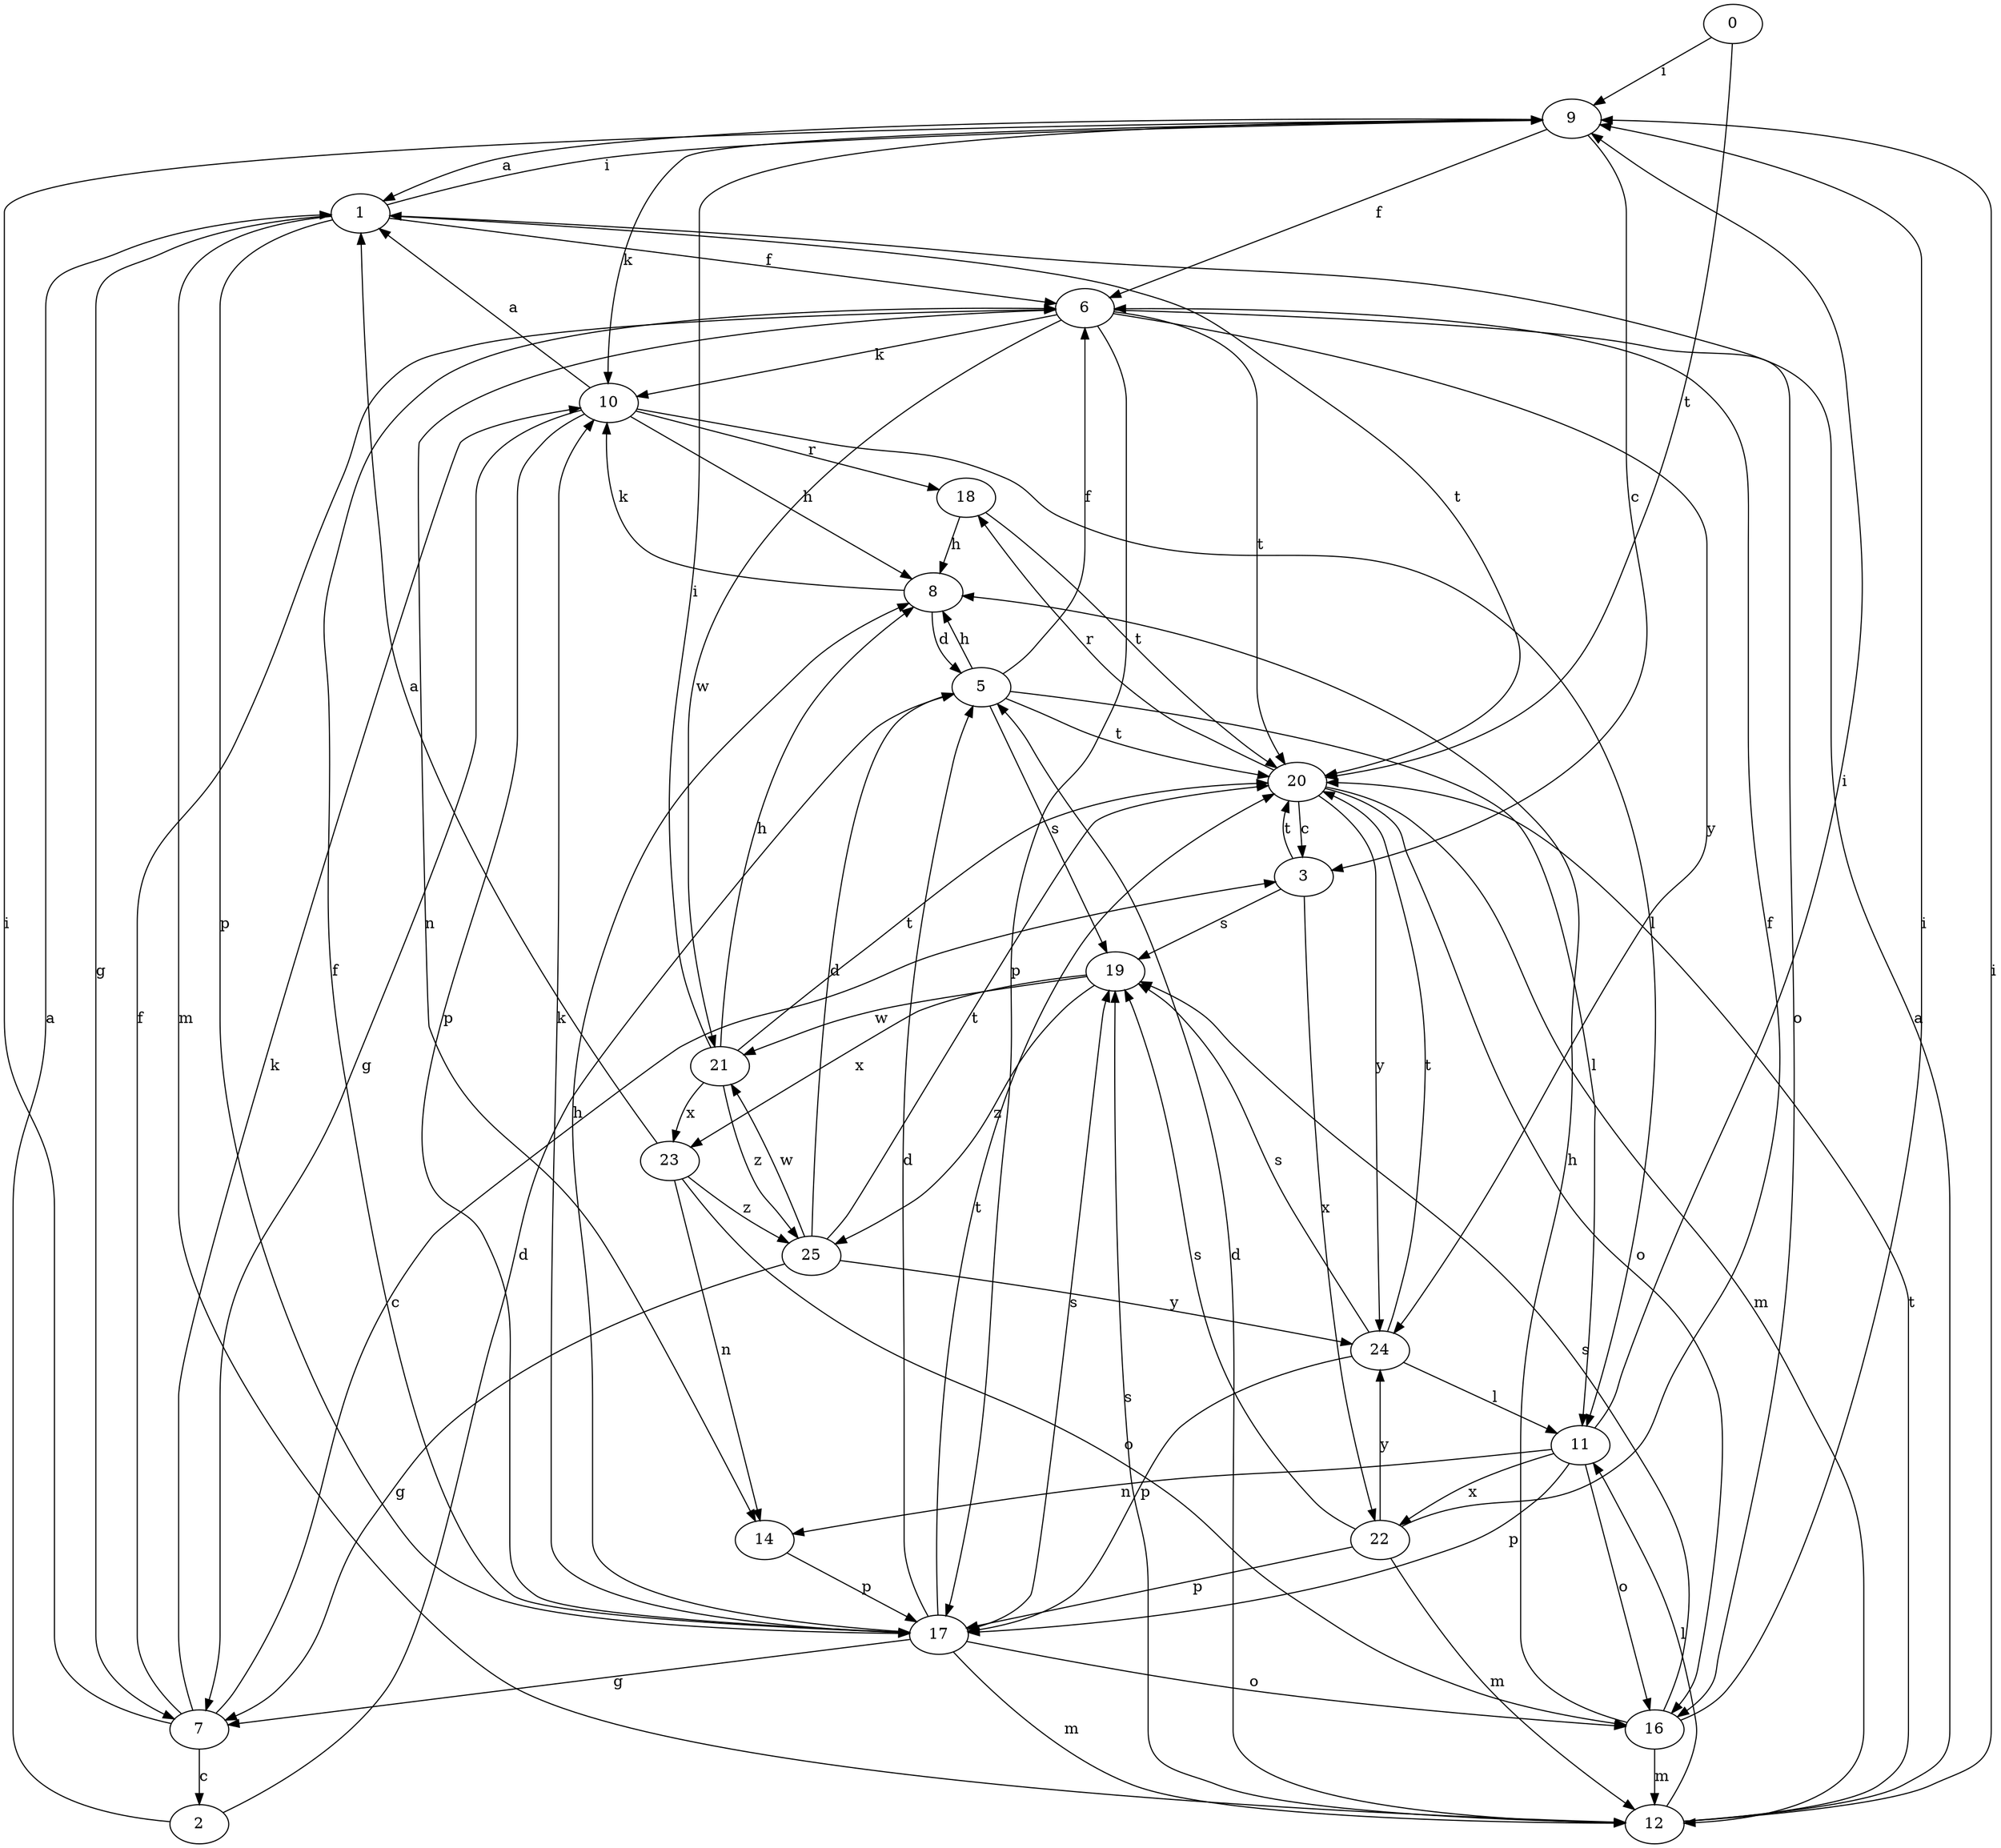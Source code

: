 strict digraph  {
0;
1;
2;
3;
5;
6;
7;
8;
9;
10;
11;
12;
14;
16;
17;
18;
19;
20;
21;
22;
23;
24;
25;
0 -> 9  [label=i];
0 -> 20  [label=t];
1 -> 6  [label=f];
1 -> 7  [label=g];
1 -> 9  [label=i];
1 -> 12  [label=m];
1 -> 17  [label=p];
1 -> 20  [label=t];
2 -> 1  [label=a];
2 -> 5  [label=d];
3 -> 19  [label=s];
3 -> 20  [label=t];
3 -> 22  [label=x];
5 -> 6  [label=f];
5 -> 8  [label=h];
5 -> 11  [label=l];
5 -> 19  [label=s];
5 -> 20  [label=t];
6 -> 10  [label=k];
6 -> 14  [label=n];
6 -> 16  [label=o];
6 -> 17  [label=p];
6 -> 20  [label=t];
6 -> 21  [label=w];
6 -> 24  [label=y];
7 -> 2  [label=c];
7 -> 3  [label=c];
7 -> 6  [label=f];
7 -> 9  [label=i];
7 -> 10  [label=k];
8 -> 5  [label=d];
8 -> 10  [label=k];
9 -> 1  [label=a];
9 -> 3  [label=c];
9 -> 6  [label=f];
9 -> 10  [label=k];
10 -> 1  [label=a];
10 -> 7  [label=g];
10 -> 8  [label=h];
10 -> 11  [label=l];
10 -> 17  [label=p];
10 -> 18  [label=r];
11 -> 9  [label=i];
11 -> 14  [label=n];
11 -> 16  [label=o];
11 -> 17  [label=p];
11 -> 22  [label=x];
12 -> 1  [label=a];
12 -> 5  [label=d];
12 -> 9  [label=i];
12 -> 11  [label=l];
12 -> 19  [label=s];
12 -> 20  [label=t];
14 -> 17  [label=p];
16 -> 8  [label=h];
16 -> 9  [label=i];
16 -> 12  [label=m];
16 -> 19  [label=s];
17 -> 5  [label=d];
17 -> 6  [label=f];
17 -> 7  [label=g];
17 -> 8  [label=h];
17 -> 10  [label=k];
17 -> 12  [label=m];
17 -> 16  [label=o];
17 -> 19  [label=s];
17 -> 20  [label=t];
18 -> 8  [label=h];
18 -> 20  [label=t];
19 -> 21  [label=w];
19 -> 23  [label=x];
19 -> 25  [label=z];
20 -> 3  [label=c];
20 -> 12  [label=m];
20 -> 16  [label=o];
20 -> 18  [label=r];
20 -> 24  [label=y];
21 -> 8  [label=h];
21 -> 9  [label=i];
21 -> 20  [label=t];
21 -> 23  [label=x];
21 -> 25  [label=z];
22 -> 6  [label=f];
22 -> 12  [label=m];
22 -> 17  [label=p];
22 -> 19  [label=s];
22 -> 24  [label=y];
23 -> 1  [label=a];
23 -> 14  [label=n];
23 -> 16  [label=o];
23 -> 25  [label=z];
24 -> 11  [label=l];
24 -> 17  [label=p];
24 -> 19  [label=s];
24 -> 20  [label=t];
25 -> 5  [label=d];
25 -> 7  [label=g];
25 -> 20  [label=t];
25 -> 21  [label=w];
25 -> 24  [label=y];
}
